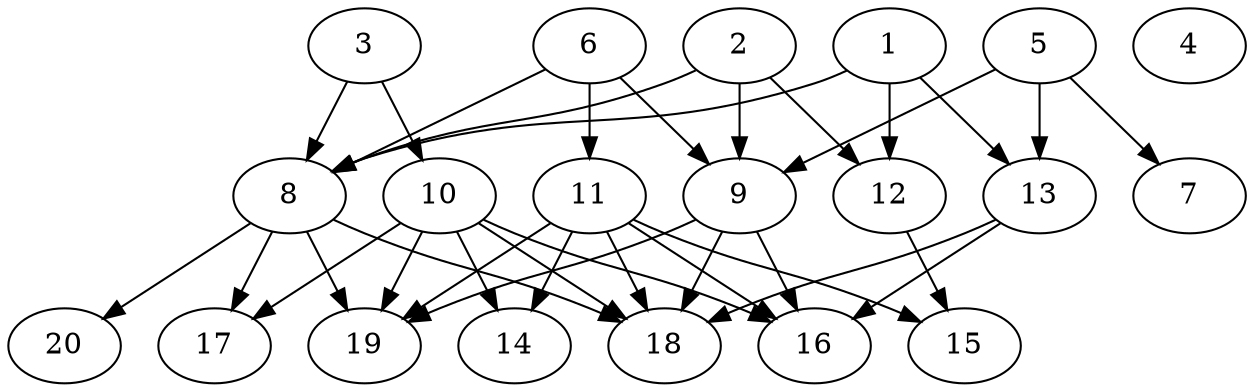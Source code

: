 // DAG automatically generated by daggen at Tue Jul 23 14:29:40 2019
// ./daggen --dot -n 20 --ccr 0.3 --fat 0.7 --regular 0.5 --density 0.7 --mindata 5242880 --maxdata 52428800 
digraph G {
  1 [size="141933227", alpha="0.19", expect_size="42579968"] 
  1 -> 8 [size ="42579968"]
  1 -> 12 [size ="42579968"]
  1 -> 13 [size ="42579968"]
  2 [size="96464213", alpha="0.07", expect_size="28939264"] 
  2 -> 8 [size ="28939264"]
  2 -> 9 [size ="28939264"]
  2 -> 12 [size ="28939264"]
  3 [size="19937280", alpha="0.18", expect_size="5981184"] 
  3 -> 8 [size ="5981184"]
  3 -> 10 [size ="5981184"]
  4 [size="22647467", alpha="0.02", expect_size="6794240"] 
  5 [size="84200107", alpha="0.07", expect_size="25260032"] 
  5 -> 7 [size ="25260032"]
  5 -> 9 [size ="25260032"]
  5 -> 13 [size ="25260032"]
  6 [size="110592000", alpha="0.16", expect_size="33177600"] 
  6 -> 8 [size ="33177600"]
  6 -> 9 [size ="33177600"]
  6 -> 11 [size ="33177600"]
  7 [size="144138240", alpha="0.07", expect_size="43241472"] 
  8 [size="150691840", alpha="0.12", expect_size="45207552"] 
  8 -> 17 [size ="45207552"]
  8 -> 18 [size ="45207552"]
  8 -> 19 [size ="45207552"]
  8 -> 20 [size ="45207552"]
  9 [size="164949333", alpha="0.01", expect_size="49484800"] 
  9 -> 16 [size ="49484800"]
  9 -> 18 [size ="49484800"]
  9 -> 19 [size ="49484800"]
  10 [size="173230080", alpha="0.11", expect_size="51969024"] 
  10 -> 14 [size ="51969024"]
  10 -> 16 [size ="51969024"]
  10 -> 17 [size ="51969024"]
  10 -> 18 [size ="51969024"]
  10 -> 19 [size ="51969024"]
  11 [size="146537813", alpha="0.01", expect_size="43961344"] 
  11 -> 14 [size ="43961344"]
  11 -> 15 [size ="43961344"]
  11 -> 16 [size ="43961344"]
  11 -> 18 [size ="43961344"]
  11 -> 19 [size ="43961344"]
  12 [size="136823467", alpha="0.10", expect_size="41047040"] 
  12 -> 15 [size ="41047040"]
  13 [size="31552853", alpha="0.12", expect_size="9465856"] 
  13 -> 16 [size ="9465856"]
  13 -> 18 [size ="9465856"]
  14 [size="17780053", alpha="0.04", expect_size="5334016"] 
  15 [size="29829120", alpha="0.10", expect_size="8948736"] 
  16 [size="83237547", alpha="0.16", expect_size="24971264"] 
  17 [size="50674347", alpha="0.12", expect_size="15202304"] 
  18 [size="107386880", alpha="0.10", expect_size="32216064"] 
  19 [size="41700693", alpha="0.12", expect_size="12510208"] 
  20 [size="47718400", alpha="0.20", expect_size="14315520"] 
}
